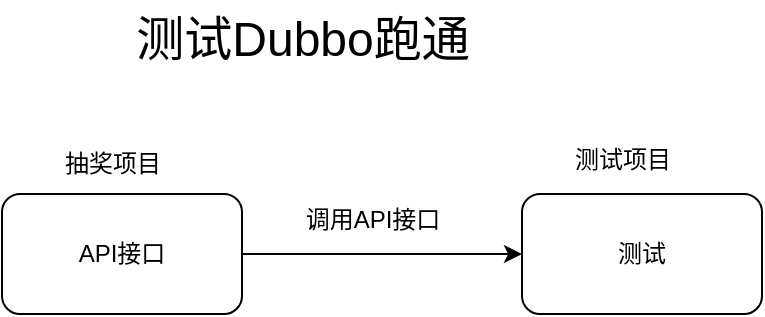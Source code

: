 <mxfile version="21.5.2" type="github">
  <diagram name="第 1 页" id="Y1W59oRGQmCsW75rp7W3">
    <mxGraphModel dx="699" dy="516" grid="1" gridSize="10" guides="1" tooltips="1" connect="1" arrows="1" fold="1" page="1" pageScale="1" pageWidth="827" pageHeight="1169" math="0" shadow="0">
      <root>
        <mxCell id="0" />
        <mxCell id="1" parent="0" />
        <mxCell id="apc6YmOUrmncQmm-v5s0-1" value="API接口" style="rounded=1;whiteSpace=wrap;html=1;" vertex="1" parent="1">
          <mxGeometry x="120" y="150" width="120" height="60" as="geometry" />
        </mxCell>
        <mxCell id="apc6YmOUrmncQmm-v5s0-2" value="&lt;font style=&quot;font-size: 24px;&quot;&gt;测试&lt;font style=&quot;&quot;&gt;Dubbo&lt;/font&gt;跑通&lt;/font&gt;" style="text;html=1;align=center;verticalAlign=middle;resizable=0;points=[];autosize=1;strokeColor=none;fillColor=none;" vertex="1" parent="1">
          <mxGeometry x="175" y="53" width="190" height="40" as="geometry" />
        </mxCell>
        <mxCell id="apc6YmOUrmncQmm-v5s0-3" value="抽奖项目" style="text;html=1;align=center;verticalAlign=middle;resizable=0;points=[];autosize=1;strokeColor=none;fillColor=none;" vertex="1" parent="1">
          <mxGeometry x="140" y="120" width="70" height="30" as="geometry" />
        </mxCell>
        <mxCell id="apc6YmOUrmncQmm-v5s0-4" value="测试" style="rounded=1;whiteSpace=wrap;html=1;" vertex="1" parent="1">
          <mxGeometry x="380" y="150" width="120" height="60" as="geometry" />
        </mxCell>
        <mxCell id="apc6YmOUrmncQmm-v5s0-5" value="" style="endArrow=classic;html=1;rounded=0;exitX=1;exitY=0.5;exitDx=0;exitDy=0;" edge="1" parent="1" source="apc6YmOUrmncQmm-v5s0-1">
          <mxGeometry width="50" height="50" relative="1" as="geometry">
            <mxPoint x="330" y="230" as="sourcePoint" />
            <mxPoint x="380" y="180" as="targetPoint" />
          </mxGeometry>
        </mxCell>
        <mxCell id="apc6YmOUrmncQmm-v5s0-6" value="测试项目" style="text;html=1;align=center;verticalAlign=middle;resizable=0;points=[];autosize=1;strokeColor=none;fillColor=none;" vertex="1" parent="1">
          <mxGeometry x="395" y="118" width="70" height="30" as="geometry" />
        </mxCell>
        <mxCell id="apc6YmOUrmncQmm-v5s0-7" value="调用API接口" style="text;html=1;align=center;verticalAlign=middle;resizable=0;points=[];autosize=1;strokeColor=none;fillColor=none;" vertex="1" parent="1">
          <mxGeometry x="260" y="148" width="90" height="30" as="geometry" />
        </mxCell>
      </root>
    </mxGraphModel>
  </diagram>
</mxfile>
